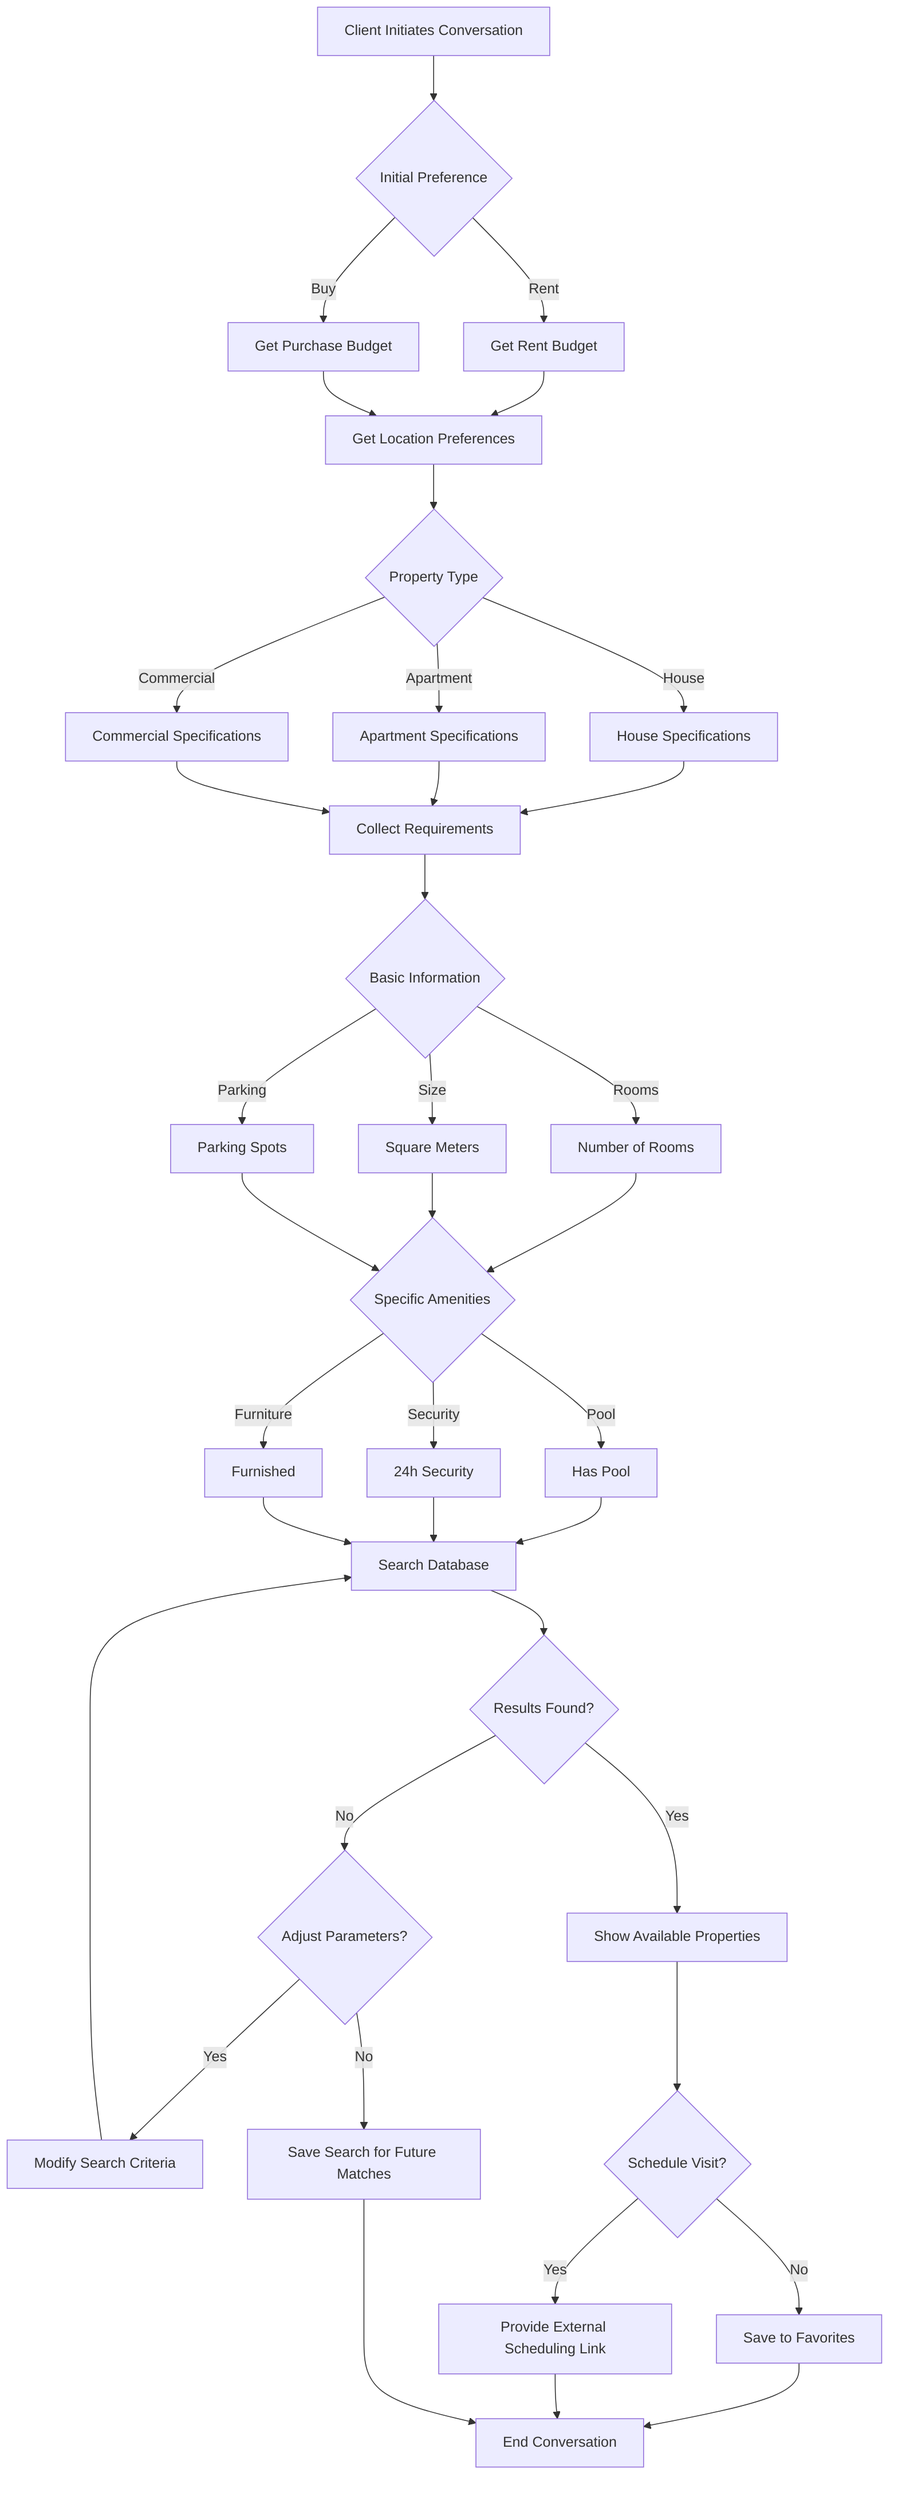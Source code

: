 flowchart TD
    Start[Client Initiates Conversation] --> Initial{Initial Preference}
    
    Initial -->|Rent| RentBudget[Get Rent Budget]
    Initial -->|Buy| BuyBudget[Get Purchase Budget]
    
    RentBudget & BuyBudget --> Location[Get Location Preferences]
    
    Location --> PropertyType{Property Type}
    PropertyType -->|House| House[House Specifications]
    PropertyType -->|Apartment| Apartment[Apartment Specifications]
    PropertyType -->|Commercial| Commercial[Commercial Specifications]
    
    House & Apartment & Commercial --> Requirements[Collect Requirements]
    
    Requirements --> BasicInfo{Basic Information}
    BasicInfo -->|Rooms| Rooms[Number of Rooms]
    BasicInfo -->|Size| Size[Square Meters]
    BasicInfo -->|Parking| Parking[Parking Spots]
    
    Rooms & Size & Parking --> Amenities{Specific Amenities}
    Amenities -->|Pool| Pool[Has Pool]
    Amenities -->|Security| Security[24h Security]
    Amenities -->|Furniture| Furniture[Furnished]
    
    Pool & Security & Furniture --> SearchDB[Search Database]
    
    SearchDB --> Results{Results Found?}
    Results -->|Yes| ShowProperties[Show Available Properties]
    Results -->|No| Adjust{Adjust Parameters?}
    
    Adjust -->|Yes| ModifySearch[Modify Search Criteria]
    Adjust -->|No| SaveSearch[Save Search for Future Matches]
    
    ModifySearch --> SearchDB
    
    ShowProperties --> Schedule{Schedule Visit?}
    Schedule -->|Yes| SchedulingLink[Provide External Scheduling Link]
    Schedule -->|No| SaveFavorites[Save to Favorites]
    
    SaveFavorites --> End[End Conversation]
    SchedulingLink --> End
    SaveSearch --> End